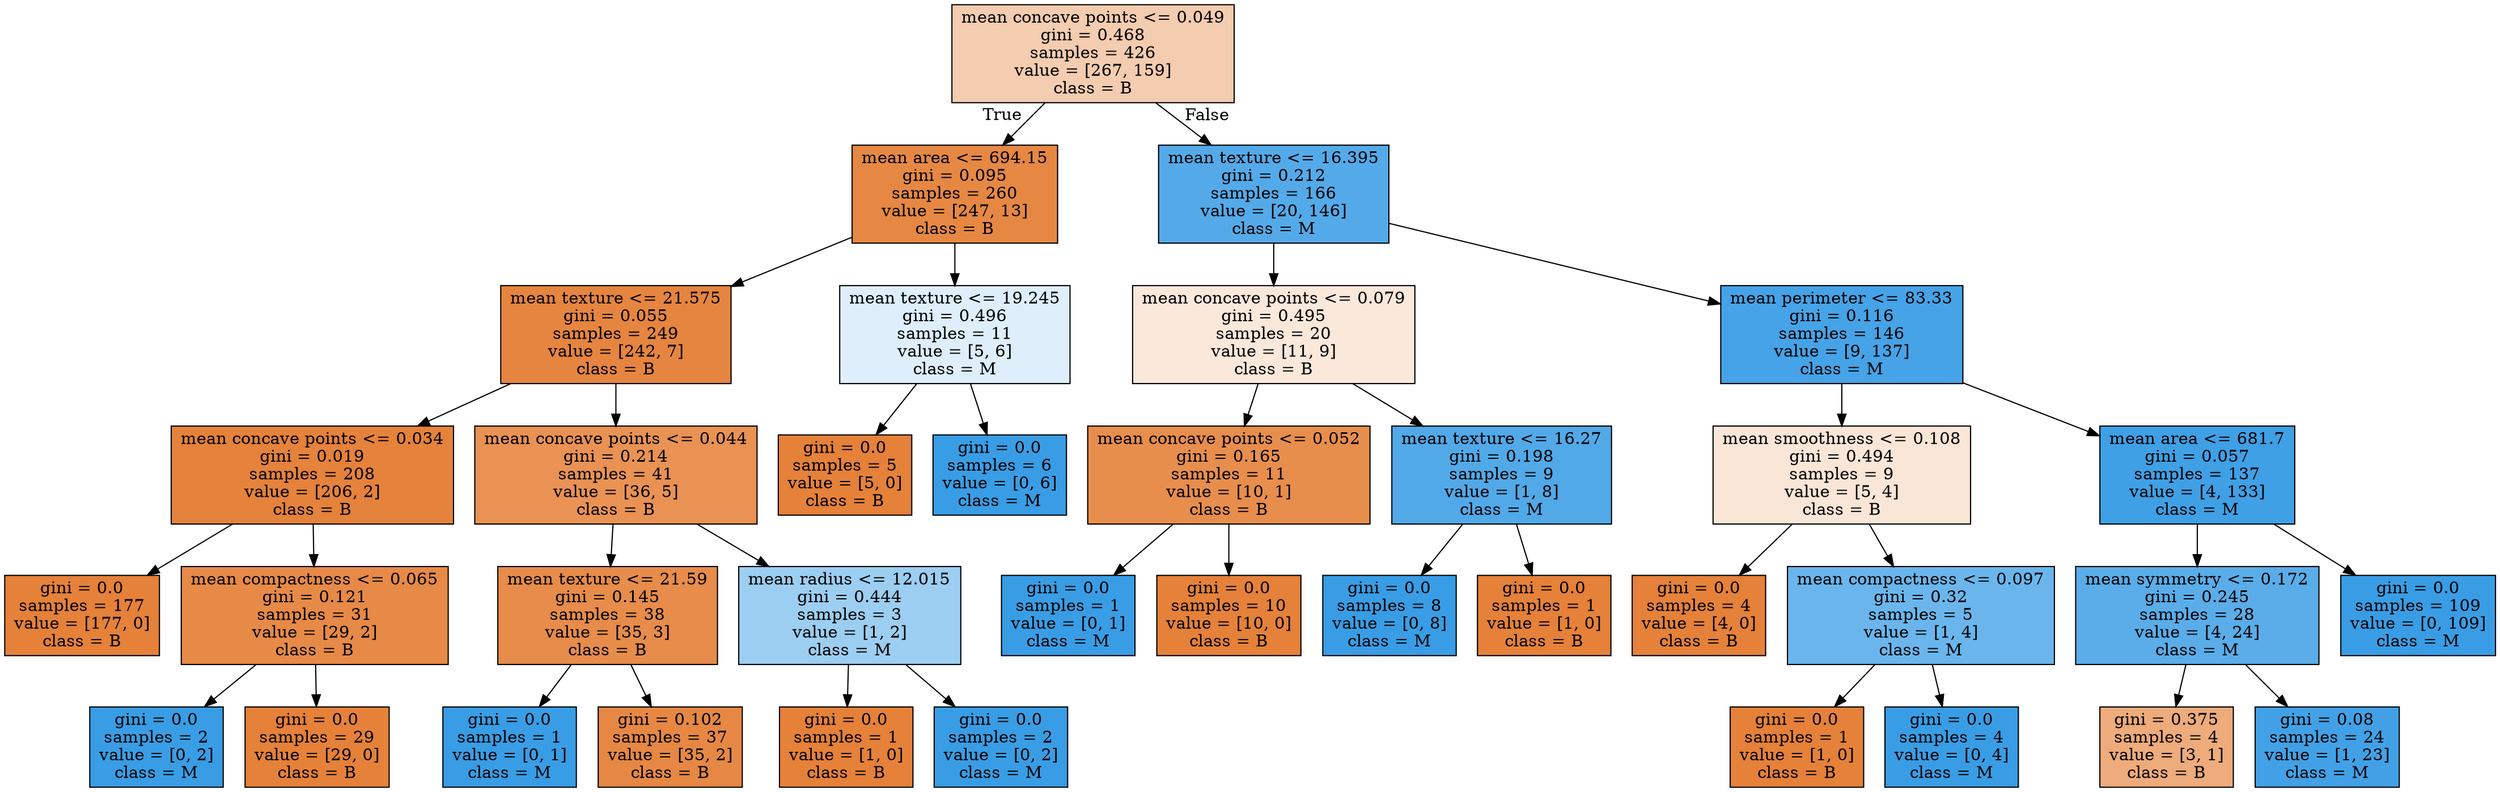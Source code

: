 digraph Tree {
node [shape=box, style="filled", color="black"] ;
0 [label="mean concave points <= 0.049\ngini = 0.468\nsamples = 426\nvalue = [267, 159]\nclass = B", fillcolor="#f4ccaf"] ;
1 [label="mean area <= 694.15\ngini = 0.095\nsamples = 260\nvalue = [247, 13]\nclass = B", fillcolor="#e68843"] ;
0 -> 1 [labeldistance=2.5, labelangle=45, headlabel="True"] ;
2 [label="mean texture <= 21.575\ngini = 0.055\nsamples = 249\nvalue = [242, 7]\nclass = B", fillcolor="#e6853f"] ;
1 -> 2 ;
3 [label="mean concave points <= 0.034\ngini = 0.019\nsamples = 208\nvalue = [206, 2]\nclass = B", fillcolor="#e5823b"] ;
2 -> 3 ;
4 [label="gini = 0.0\nsamples = 177\nvalue = [177, 0]\nclass = B", fillcolor="#e58139"] ;
3 -> 4 ;
5 [label="mean compactness <= 0.065\ngini = 0.121\nsamples = 31\nvalue = [29, 2]\nclass = B", fillcolor="#e78a47"] ;
3 -> 5 ;
6 [label="gini = 0.0\nsamples = 2\nvalue = [0, 2]\nclass = M", fillcolor="#399de5"] ;
5 -> 6 ;
7 [label="gini = 0.0\nsamples = 29\nvalue = [29, 0]\nclass = B", fillcolor="#e58139"] ;
5 -> 7 ;
8 [label="mean concave points <= 0.044\ngini = 0.214\nsamples = 41\nvalue = [36, 5]\nclass = B", fillcolor="#e99254"] ;
2 -> 8 ;
9 [label="mean texture <= 21.59\ngini = 0.145\nsamples = 38\nvalue = [35, 3]\nclass = B", fillcolor="#e78c4a"] ;
8 -> 9 ;
10 [label="gini = 0.0\nsamples = 1\nvalue = [0, 1]\nclass = M", fillcolor="#399de5"] ;
9 -> 10 ;
11 [label="gini = 0.102\nsamples = 37\nvalue = [35, 2]\nclass = B", fillcolor="#e68844"] ;
9 -> 11 ;
12 [label="mean radius <= 12.015\ngini = 0.444\nsamples = 3\nvalue = [1, 2]\nclass = M", fillcolor="#9ccef2"] ;
8 -> 12 ;
13 [label="gini = 0.0\nsamples = 1\nvalue = [1, 0]\nclass = B", fillcolor="#e58139"] ;
12 -> 13 ;
14 [label="gini = 0.0\nsamples = 2\nvalue = [0, 2]\nclass = M", fillcolor="#399de5"] ;
12 -> 14 ;
15 [label="mean texture <= 19.245\ngini = 0.496\nsamples = 11\nvalue = [5, 6]\nclass = M", fillcolor="#deeffb"] ;
1 -> 15 ;
16 [label="gini = 0.0\nsamples = 5\nvalue = [5, 0]\nclass = B", fillcolor="#e58139"] ;
15 -> 16 ;
17 [label="gini = 0.0\nsamples = 6\nvalue = [0, 6]\nclass = M", fillcolor="#399de5"] ;
15 -> 17 ;
18 [label="mean texture <= 16.395\ngini = 0.212\nsamples = 166\nvalue = [20, 146]\nclass = M", fillcolor="#54aae9"] ;
0 -> 18 [labeldistance=2.5, labelangle=-45, headlabel="False"] ;
19 [label="mean concave points <= 0.079\ngini = 0.495\nsamples = 20\nvalue = [11, 9]\nclass = B", fillcolor="#fae8db"] ;
18 -> 19 ;
20 [label="mean concave points <= 0.052\ngini = 0.165\nsamples = 11\nvalue = [10, 1]\nclass = B", fillcolor="#e88e4d"] ;
19 -> 20 ;
21 [label="gini = 0.0\nsamples = 1\nvalue = [0, 1]\nclass = M", fillcolor="#399de5"] ;
20 -> 21 ;
22 [label="gini = 0.0\nsamples = 10\nvalue = [10, 0]\nclass = B", fillcolor="#e58139"] ;
20 -> 22 ;
23 [label="mean texture <= 16.27\ngini = 0.198\nsamples = 9\nvalue = [1, 8]\nclass = M", fillcolor="#52a9e8"] ;
19 -> 23 ;
24 [label="gini = 0.0\nsamples = 8\nvalue = [0, 8]\nclass = M", fillcolor="#399de5"] ;
23 -> 24 ;
25 [label="gini = 0.0\nsamples = 1\nvalue = [1, 0]\nclass = B", fillcolor="#e58139"] ;
23 -> 25 ;
26 [label="mean perimeter <= 83.33\ngini = 0.116\nsamples = 146\nvalue = [9, 137]\nclass = M", fillcolor="#46a3e7"] ;
18 -> 26 ;
27 [label="mean smoothness <= 0.108\ngini = 0.494\nsamples = 9\nvalue = [5, 4]\nclass = B", fillcolor="#fae6d7"] ;
26 -> 27 ;
28 [label="gini = 0.0\nsamples = 4\nvalue = [4, 0]\nclass = B", fillcolor="#e58139"] ;
27 -> 28 ;
29 [label="mean compactness <= 0.097\ngini = 0.32\nsamples = 5\nvalue = [1, 4]\nclass = M", fillcolor="#6ab6ec"] ;
27 -> 29 ;
30 [label="gini = 0.0\nsamples = 1\nvalue = [1, 0]\nclass = B", fillcolor="#e58139"] ;
29 -> 30 ;
31 [label="gini = 0.0\nsamples = 4\nvalue = [0, 4]\nclass = M", fillcolor="#399de5"] ;
29 -> 31 ;
32 [label="mean area <= 681.7\ngini = 0.057\nsamples = 137\nvalue = [4, 133]\nclass = M", fillcolor="#3fa0e6"] ;
26 -> 32 ;
33 [label="mean symmetry <= 0.172\ngini = 0.245\nsamples = 28\nvalue = [4, 24]\nclass = M", fillcolor="#5aade9"] ;
32 -> 33 ;
34 [label="gini = 0.375\nsamples = 4\nvalue = [3, 1]\nclass = B", fillcolor="#eeab7b"] ;
33 -> 34 ;
35 [label="gini = 0.08\nsamples = 24\nvalue = [1, 23]\nclass = M", fillcolor="#42a1e6"] ;
33 -> 35 ;
36 [label="gini = 0.0\nsamples = 109\nvalue = [0, 109]\nclass = M", fillcolor="#399de5"] ;
32 -> 36 ;
}
